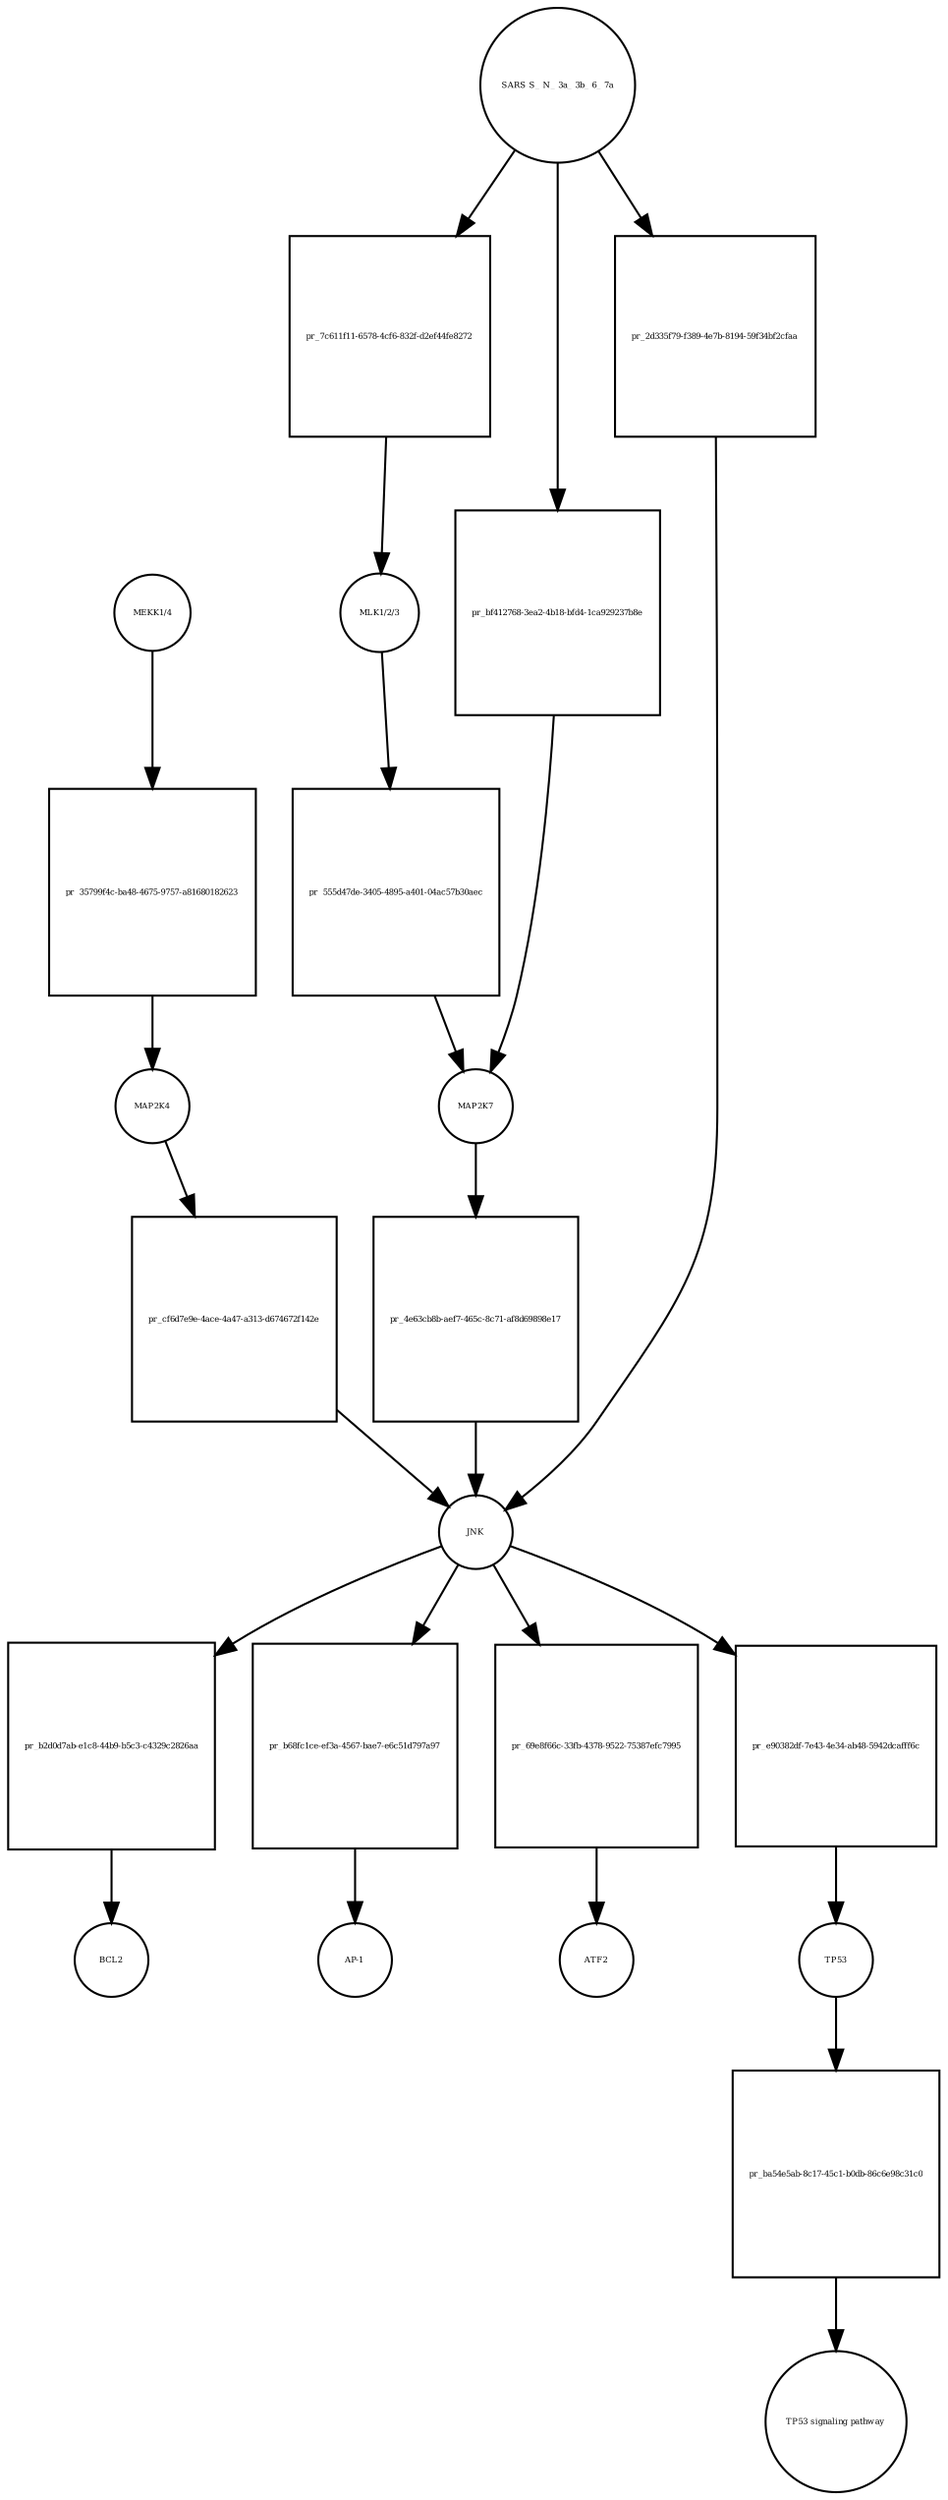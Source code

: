 strict digraph  {
"MEKK1/4" [annotation="", bipartite=0, cls=complex, fontsize=4, label="MEKK1/4", shape=circle];
"pr_35799f4c-ba48-4675-9757-a81680182623" [annotation="", bipartite=1, cls=process, fontsize=4, label="pr_35799f4c-ba48-4675-9757-a81680182623", shape=square];
MAP2K4 [annotation=urn_miriam_uniprot_P45985, bipartite=0, cls=macromolecule, fontsize=4, label=MAP2K4, shape=circle];
"MLK1/2/3" [annotation="", bipartite=0, cls=complex, fontsize=4, label="MLK1/2/3", shape=circle];
"pr_555d47de-3405-4895-a401-04ac57b30aec" [annotation="", bipartite=1, cls=process, fontsize=4, label="pr_555d47de-3405-4895-a401-04ac57b30aec", shape=square];
MAP2K7 [annotation=urn_miriam_uniprot_O14733, bipartite=0, cls=macromolecule, fontsize=4, label=MAP2K7, shape=circle];
"pr_cf6d7e9e-4ace-4a47-a313-d674672f142e" [annotation="", bipartite=1, cls=process, fontsize=4, label="pr_cf6d7e9e-4ace-4a47-a313-d674672f142e", shape=square];
JNK [annotation="", bipartite=0, cls=complex, fontsize=4, label=JNK, shape=circle];
"pr_4e63cb8b-aef7-465c-8c71-af8d69898e17" [annotation="", bipartite=1, cls=process, fontsize=4, label="pr_4e63cb8b-aef7-465c-8c71-af8d69898e17", shape=square];
"pr_b2d0d7ab-e1c8-44b9-b5c3-c4329c2826aa" [annotation="", bipartite=1, cls=process, fontsize=4, label="pr_b2d0d7ab-e1c8-44b9-b5c3-c4329c2826aa", shape=square];
BCL2 [annotation=urn_miriam_uniprot_P10415, bipartite=0, cls=macromolecule, fontsize=4, label=BCL2, shape=circle];
"pr_b68fc1ce-ef3a-4567-bae7-e6c51d797a97" [annotation="", bipartite=1, cls=process, fontsize=4, label="pr_b68fc1ce-ef3a-4567-bae7-e6c51d797a97", shape=square];
"AP-1" [annotation="", bipartite=0, cls=complex, fontsize=4, label="AP-1", shape=circle];
"SARS S_ N_ 3a_ 3b_ 6_ 7a" [annotation="", bipartite=0, cls=macromolecule, fontsize=4, label="SARS S_ N_ 3a_ 3b_ 6_ 7a", shape=circle];
"pr_7c611f11-6578-4cf6-832f-d2ef44fe8272" [annotation="", bipartite=1, cls=process, fontsize=4, label="pr_7c611f11-6578-4cf6-832f-d2ef44fe8272", shape=square];
"pr_69e8f66c-33fb-4378-9522-75387efc7995" [annotation="", bipartite=1, cls=process, fontsize=4, label="pr_69e8f66c-33fb-4378-9522-75387efc7995", shape=square];
ATF2 [annotation=urn_miriam_uniprot_P15336, bipartite=0, cls=macromolecule, fontsize=4, label=ATF2, shape=circle];
"pr_e90382df-7e43-4e34-ab48-5942dcafff6c" [annotation="", bipartite=1, cls=process, fontsize=4, label="pr_e90382df-7e43-4e34-ab48-5942dcafff6c", shape=square];
TP53 [annotation=urn_miriam_uniprot_P04637, bipartite=0, cls=macromolecule, fontsize=4, label=TP53, shape=circle];
"pr_ba54e5ab-8c17-45c1-b0db-86c6e98c31c0" [annotation="", bipartite=1, cls=process, fontsize=4, label="pr_ba54e5ab-8c17-45c1-b0db-86c6e98c31c0", shape=square];
"TP53 signaling pathway" [annotation="", bipartite=0, cls="unspecified entity", fontsize=4, label="TP53 signaling pathway", shape=circle];
"pr_bf412768-3ea2-4b18-bfd4-1ca929237b8e" [annotation="", bipartite=1, cls=process, fontsize=4, label="pr_bf412768-3ea2-4b18-bfd4-1ca929237b8e", shape=square];
"pr_2d335f79-f389-4e7b-8194-59f34bf2cfaa" [annotation="", bipartite=1, cls=process, fontsize=4, label="pr_2d335f79-f389-4e7b-8194-59f34bf2cfaa", shape=square];
"MEKK1/4" -> "pr_35799f4c-ba48-4675-9757-a81680182623"  [annotation="", interaction_type=consumption];
"pr_35799f4c-ba48-4675-9757-a81680182623" -> MAP2K4  [annotation="", interaction_type=production];
MAP2K4 -> "pr_cf6d7e9e-4ace-4a47-a313-d674672f142e"  [annotation="", interaction_type=consumption];
"MLK1/2/3" -> "pr_555d47de-3405-4895-a401-04ac57b30aec"  [annotation="", interaction_type=consumption];
"pr_555d47de-3405-4895-a401-04ac57b30aec" -> MAP2K7  [annotation="", interaction_type=production];
MAP2K7 -> "pr_4e63cb8b-aef7-465c-8c71-af8d69898e17"  [annotation="", interaction_type=consumption];
"pr_cf6d7e9e-4ace-4a47-a313-d674672f142e" -> JNK  [annotation="", interaction_type=production];
JNK -> "pr_b2d0d7ab-e1c8-44b9-b5c3-c4329c2826aa"  [annotation="", interaction_type=consumption];
JNK -> "pr_b68fc1ce-ef3a-4567-bae7-e6c51d797a97"  [annotation="", interaction_type=consumption];
JNK -> "pr_69e8f66c-33fb-4378-9522-75387efc7995"  [annotation="", interaction_type=consumption];
JNK -> "pr_e90382df-7e43-4e34-ab48-5942dcafff6c"  [annotation="", interaction_type=consumption];
"pr_4e63cb8b-aef7-465c-8c71-af8d69898e17" -> JNK  [annotation="", interaction_type=production];
"pr_b2d0d7ab-e1c8-44b9-b5c3-c4329c2826aa" -> BCL2  [annotation="", interaction_type=production];
"pr_b68fc1ce-ef3a-4567-bae7-e6c51d797a97" -> "AP-1"  [annotation="", interaction_type=production];
"SARS S_ N_ 3a_ 3b_ 6_ 7a" -> "pr_7c611f11-6578-4cf6-832f-d2ef44fe8272"  [annotation="", interaction_type=consumption];
"SARS S_ N_ 3a_ 3b_ 6_ 7a" -> "pr_bf412768-3ea2-4b18-bfd4-1ca929237b8e"  [annotation="", interaction_type=consumption];
"SARS S_ N_ 3a_ 3b_ 6_ 7a" -> "pr_2d335f79-f389-4e7b-8194-59f34bf2cfaa"  [annotation="", interaction_type=consumption];
"pr_7c611f11-6578-4cf6-832f-d2ef44fe8272" -> "MLK1/2/3"  [annotation="", interaction_type=production];
"pr_69e8f66c-33fb-4378-9522-75387efc7995" -> ATF2  [annotation="", interaction_type=production];
"pr_e90382df-7e43-4e34-ab48-5942dcafff6c" -> TP53  [annotation="", interaction_type=production];
TP53 -> "pr_ba54e5ab-8c17-45c1-b0db-86c6e98c31c0"  [annotation="", interaction_type=consumption];
"pr_ba54e5ab-8c17-45c1-b0db-86c6e98c31c0" -> "TP53 signaling pathway"  [annotation="", interaction_type=production];
"pr_bf412768-3ea2-4b18-bfd4-1ca929237b8e" -> MAP2K7  [annotation="", interaction_type=production];
"pr_2d335f79-f389-4e7b-8194-59f34bf2cfaa" -> JNK  [annotation="", interaction_type=production];
}
